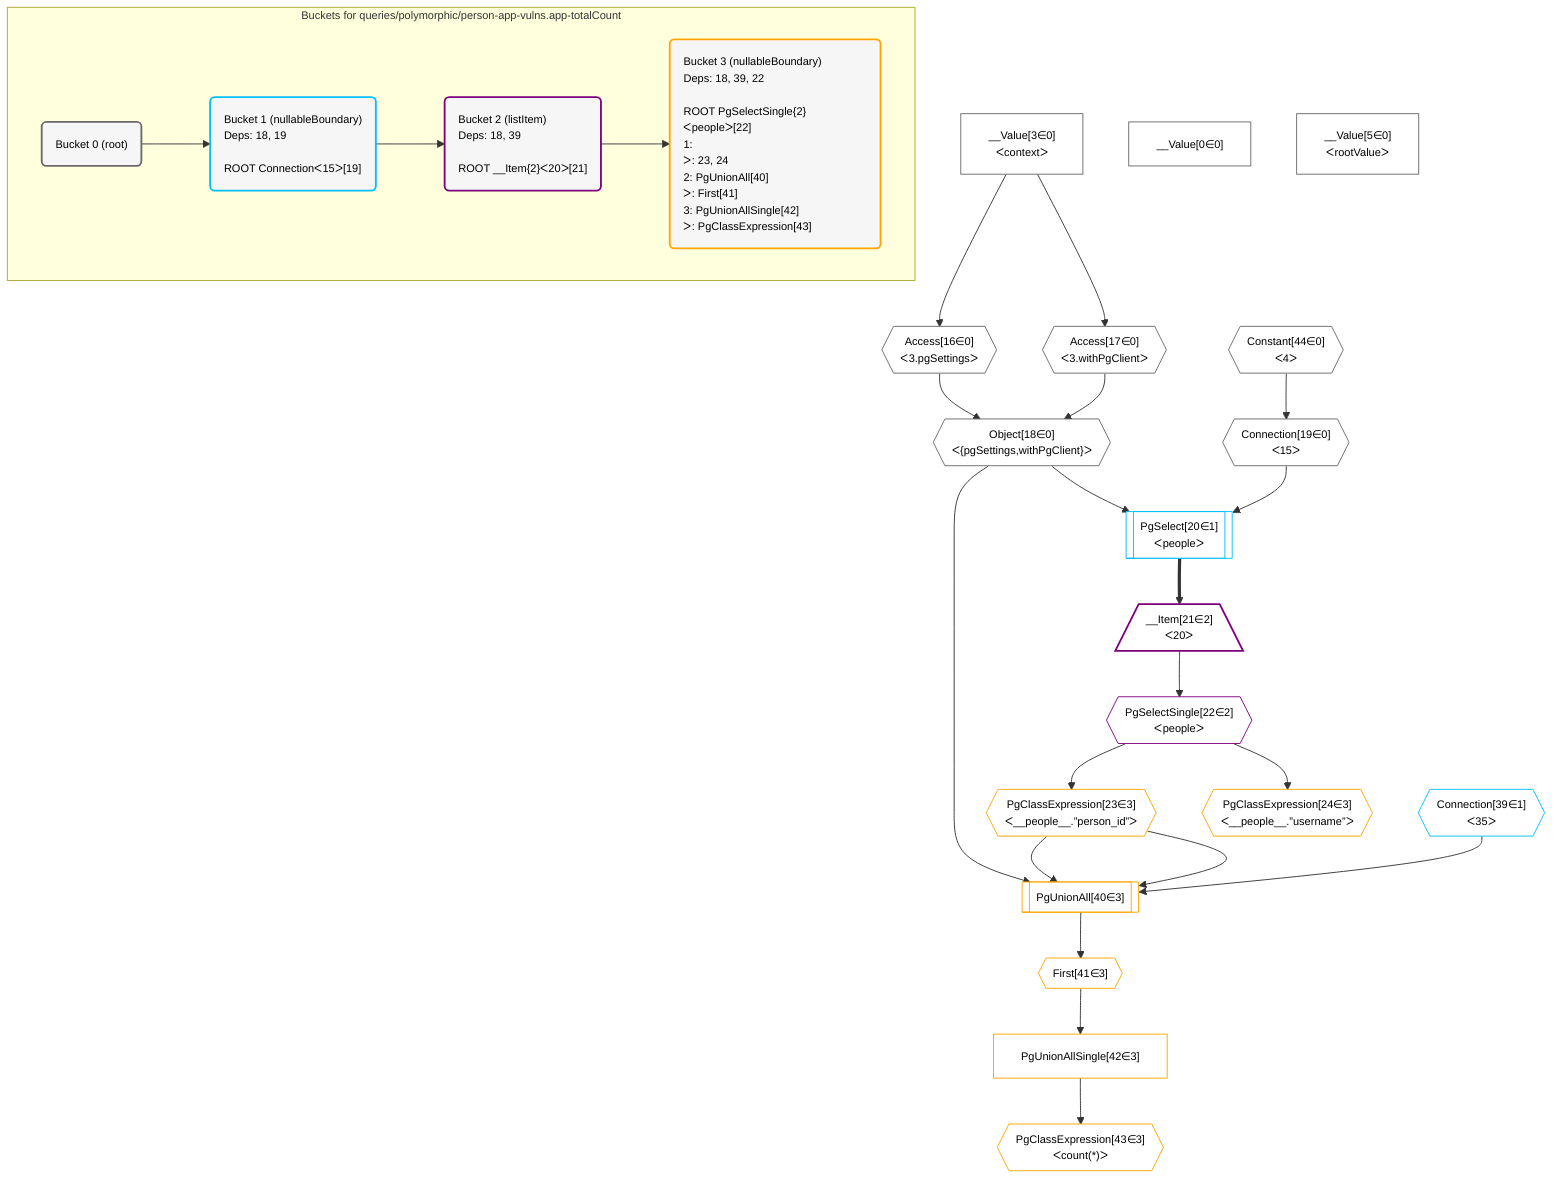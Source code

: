 %%{init: {'themeVariables': { 'fontSize': '12px'}}}%%
graph TD
    classDef path fill:#eee,stroke:#000,color:#000
    classDef plan fill:#fff,stroke-width:1px,color:#000
    classDef itemplan fill:#fff,stroke-width:2px,color:#000
    classDef unbatchedplan fill:#dff,stroke-width:1px,color:#000
    classDef sideeffectplan fill:#fcc,stroke-width:2px,color:#000
    classDef bucket fill:#f6f6f6,color:#000,stroke-width:2px,text-align:left


    %% plan dependencies
    Object18{{"Object[18∈0]<br />ᐸ{pgSettings,withPgClient}ᐳ"}}:::plan
    Access16{{"Access[16∈0]<br />ᐸ3.pgSettingsᐳ"}}:::plan
    Access17{{"Access[17∈0]<br />ᐸ3.withPgClientᐳ"}}:::plan
    Access16 & Access17 --> Object18
    __Value3["__Value[3∈0]<br />ᐸcontextᐳ"]:::plan
    __Value3 --> Access16
    __Value3 --> Access17
    Connection19{{"Connection[19∈0]<br />ᐸ15ᐳ"}}:::plan
    Constant44{{"Constant[44∈0]<br />ᐸ4ᐳ"}}:::plan
    Constant44 --> Connection19
    __Value0["__Value[0∈0]"]:::plan
    __Value5["__Value[5∈0]<br />ᐸrootValueᐳ"]:::plan
    PgSelect20[["PgSelect[20∈1]<br />ᐸpeopleᐳ"]]:::plan
    Object18 & Connection19 --> PgSelect20
    Connection39{{"Connection[39∈1]<br />ᐸ35ᐳ"}}:::plan
    __Item21[/"__Item[21∈2]<br />ᐸ20ᐳ"\]:::itemplan
    PgSelect20 ==> __Item21
    PgSelectSingle22{{"PgSelectSingle[22∈2]<br />ᐸpeopleᐳ"}}:::plan
    __Item21 --> PgSelectSingle22
    PgUnionAll40[["PgUnionAll[40∈3]"]]:::plan
    PgClassExpression23{{"PgClassExpression[23∈3]<br />ᐸ__people__.”person_id”ᐳ"}}:::plan
    Object18 & PgClassExpression23 & PgClassExpression23 & Connection39 --> PgUnionAll40
    PgSelectSingle22 --> PgClassExpression23
    PgClassExpression24{{"PgClassExpression[24∈3]<br />ᐸ__people__.”username”ᐳ"}}:::plan
    PgSelectSingle22 --> PgClassExpression24
    First41{{"First[41∈3]"}}:::plan
    PgUnionAll40 --> First41
    PgUnionAllSingle42["PgUnionAllSingle[42∈3]"]:::plan
    First41 --> PgUnionAllSingle42
    PgClassExpression43{{"PgClassExpression[43∈3]<br />ᐸcount(*)ᐳ"}}:::plan
    PgUnionAllSingle42 --> PgClassExpression43

    %% define steps

    subgraph "Buckets for queries/polymorphic/person-app-vulns.app-totalCount"
    Bucket0("Bucket 0 (root)"):::bucket
    classDef bucket0 stroke:#696969
    class Bucket0,__Value0,__Value3,__Value5,Access16,Access17,Object18,Connection19,Constant44 bucket0
    Bucket1("Bucket 1 (nullableBoundary)<br />Deps: 18, 19<br /><br />ROOT Connectionᐸ15ᐳ[19]"):::bucket
    classDef bucket1 stroke:#00bfff
    class Bucket1,PgSelect20,Connection39 bucket1
    Bucket2("Bucket 2 (listItem)<br />Deps: 18, 39<br /><br />ROOT __Item{2}ᐸ20ᐳ[21]"):::bucket
    classDef bucket2 stroke:#7f007f
    class Bucket2,__Item21,PgSelectSingle22 bucket2
    Bucket3("Bucket 3 (nullableBoundary)<br />Deps: 18, 39, 22<br /><br />ROOT PgSelectSingle{2}ᐸpeopleᐳ[22]<br />1: <br />ᐳ: 23, 24<br />2: PgUnionAll[40]<br />ᐳ: First[41]<br />3: PgUnionAllSingle[42]<br />ᐳ: PgClassExpression[43]"):::bucket
    classDef bucket3 stroke:#ffa500
    class Bucket3,PgClassExpression23,PgClassExpression24,PgUnionAll40,First41,PgUnionAllSingle42,PgClassExpression43 bucket3
    Bucket0 --> Bucket1
    Bucket1 --> Bucket2
    Bucket2 --> Bucket3
    end